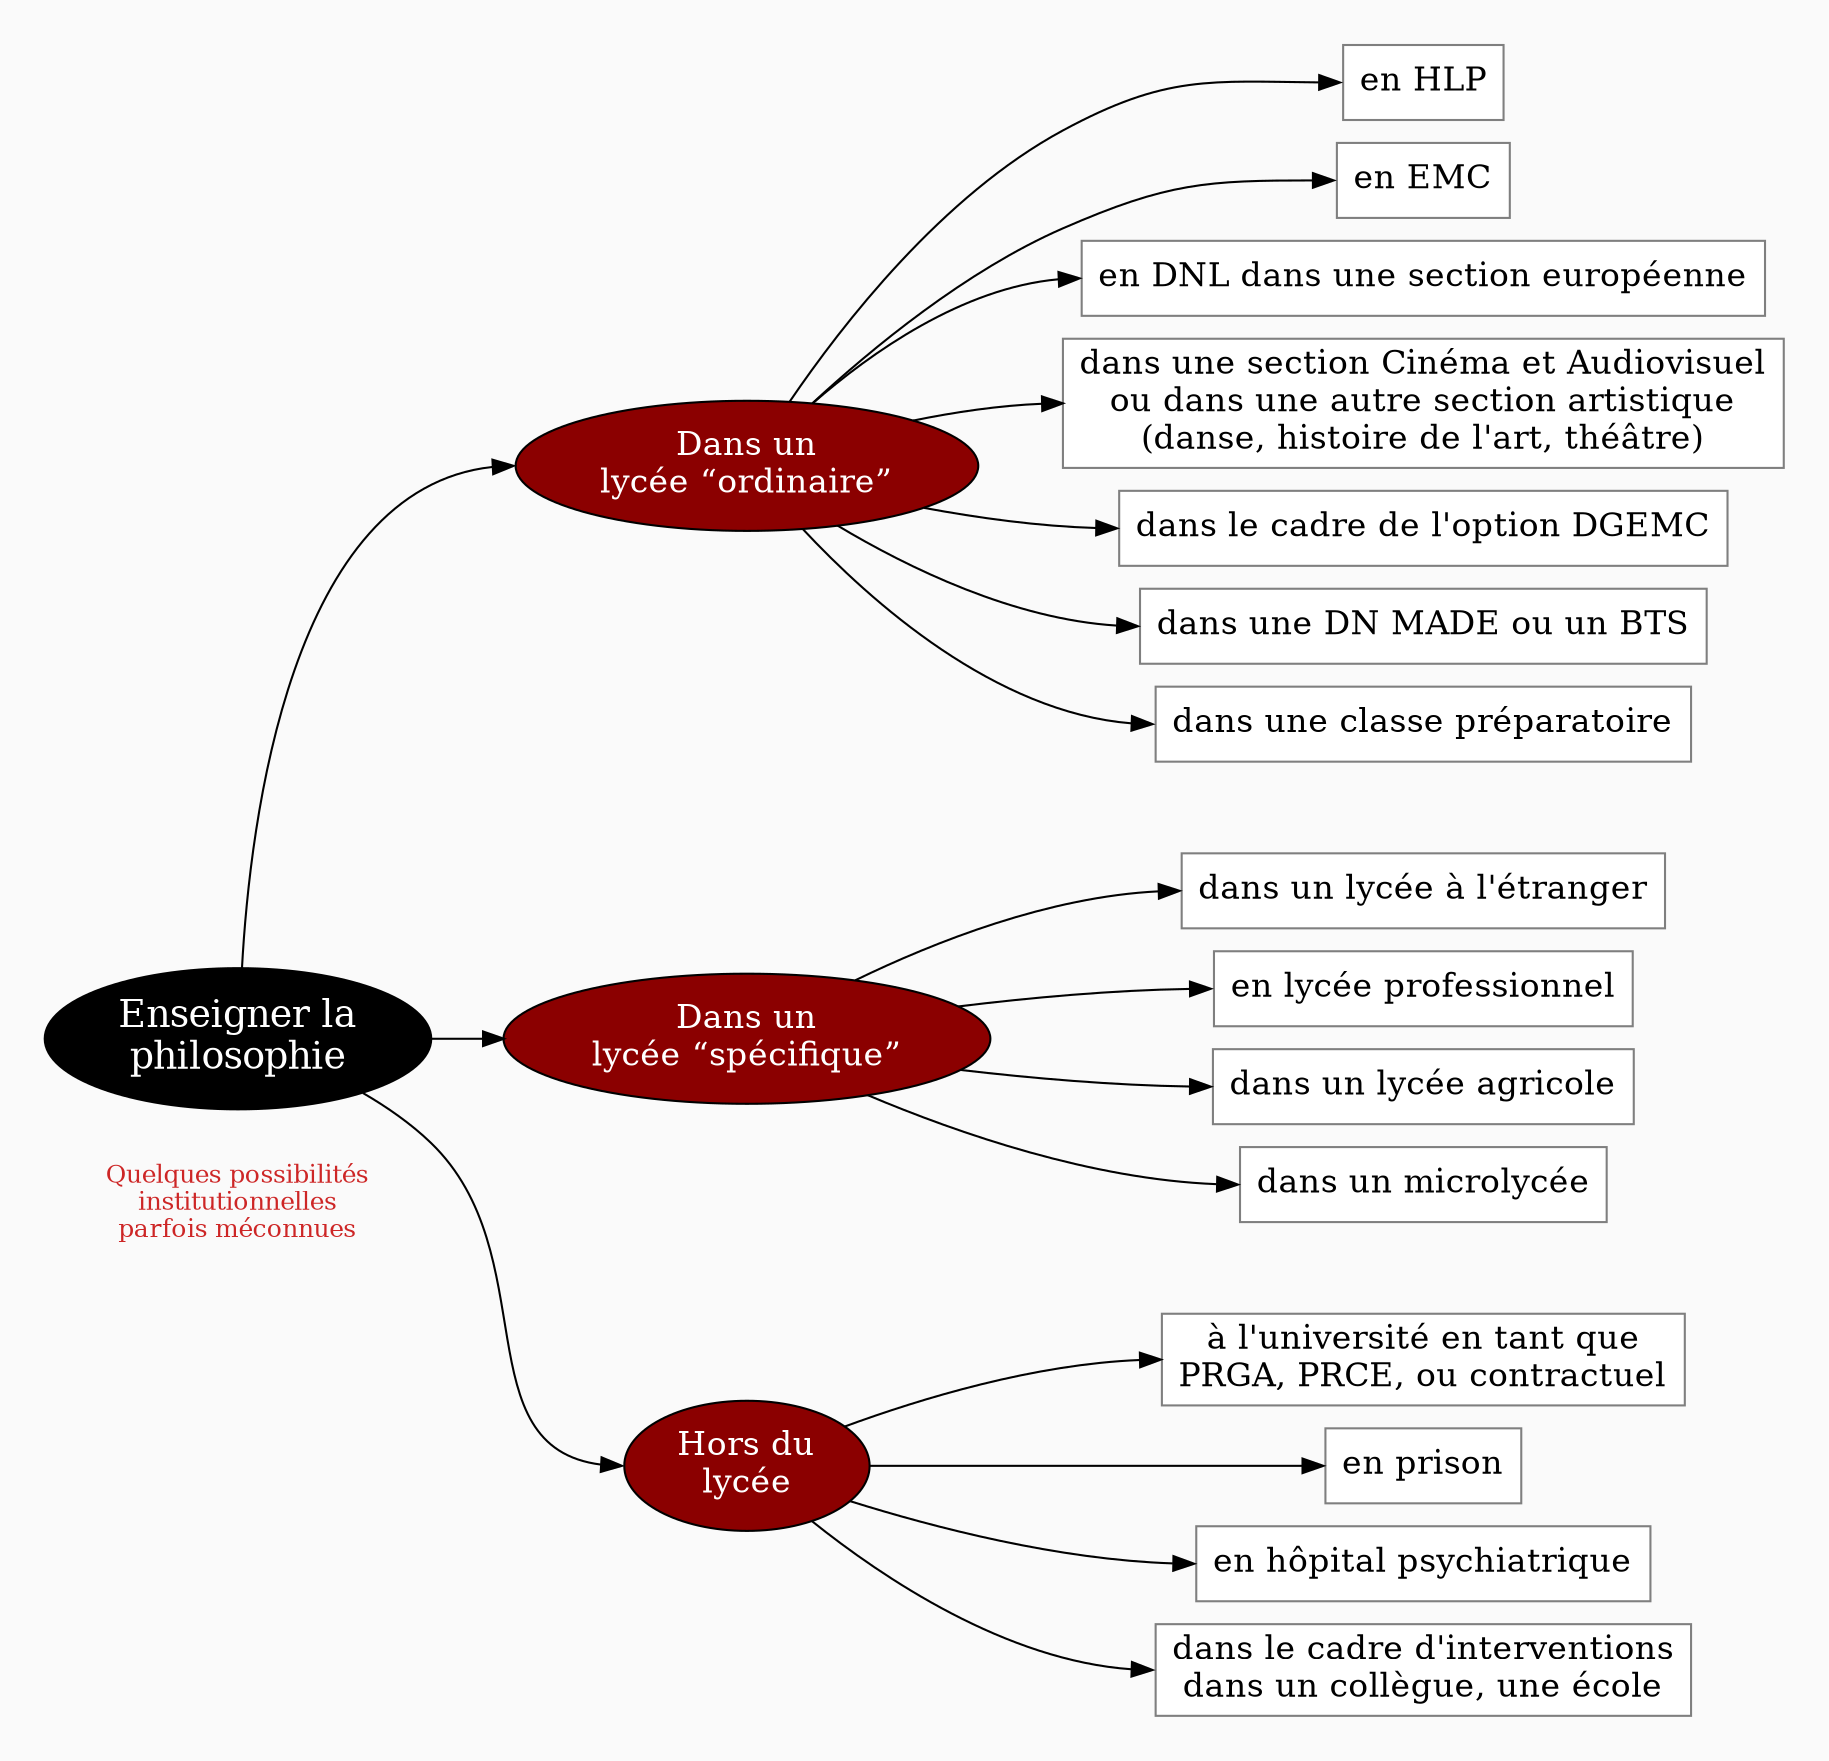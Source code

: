 digraph G {
// Template : diagram
// Usage : 
rankdir=LR
splines=true
//splines=curved
bgcolor=grey98
pad=0.3
style=filled
edge[minlen=4]
node[style=filled, fontcolor=white]
ranksep=0.1
nodesep=0.15

// NIVEAU 1
node[fillcolor=12, fontsize=18]
a1[label="Enseigner la
philosophie"]

// NIVEAU 2
node[fillcolor=red4, fontsize=16]
a1->{
b1[label="Dans un
lycée “ordinaire”"]    
b2[label="Dans un
lycée “spécifique”"]    
b3[label="Hors du
lycée"]
}[headport=w]

node[fontcolor=black]
// NIVEAU 3 (sans intermédiaire)
node [shape=box, fillcolor=white, color=grey50]
// c1[label=""]
b1->{ca1,ca2,ca3,ca4,ca5, ca6, ca7}[headport=w]
ca1[label="en HLP"]
ca2[label="en EMC"]
ca3[label="en DNL dans une section européenne"]
ca4[label="dans une section Cinéma et Audiovisuel
ou dans une autre section artistique
(danse, histoire de l'art, théâtre)"]
ca5[label="dans le cadre de l'option DGEMC"]

ca6[label="dans une DN MADE ou un BTS"]
ca7[label="dans une classe préparatoire"]

b2->{cb1,cb2, cb3, cb4}[headport=w]
cb1[label="dans un lycée à l'étranger"]
cb2[label="en lycée professionnel"]
cb3[label="dans un lycée agricole"]
cb4[label="dans un microlycée"]

b3->{cc1,cc2,cc3, cc4}[headport=w]
cc1[label="à l'université en tant que
PRGA, PRCE, ou contractuel"]
cc2[label="en prison"]
cc3[label="en hôpital psychiatrique"]
cc4[label="dans le cadre d'interventions
dans un collègue, une école"]

{rank=same;ca7->cb1[style=invis]}
{rank=same;cb4->cc1[style=invis]}

// INTERMÉDIAIRE AVANT NIVEAU 3
node[fillcolor=grey78, shape=oval]
// [arrowhead=none]
// bc1[label=""]

// NIVEAU 3 (avec intermédiaire)
node[fillcolor=white, shape=box, color=grey50]
// c1[label=""]

// NIVEAU 4
node[style="filled,rounded", fillcolor=white, shape=box, color=grey50]
// d1[label=""]



// ÉTIQUETTES EN ROUGE
node[shape=plaintext, fontcolor=firebrick3, fillcolor=grey98, fontsize=12]
// e1[label=< <B>= Titre</B><BR /><BR />Contenu<BR /> >]
// e1[label=""]
// ->e1[minlen=1, style=invis]

{rank=same;a1->e1[minlen=2, style=invis]}
e1[label="Quelques possibilités
institutionnelles
parfois méconnues"]

// REMARQUES EN BLEU
node[color=blue, shape=box, margin=0.07, fontcolor=black, fontsize=12, style="dashed", penwidth=0.6]
edge[color=blue, arrowhead="none", xlabel="", style="dashed", penwidth=0.6]
// r1[label=""]
// {rank=same;->r1}
// {rank=same;r1->[dir=back]}

}
